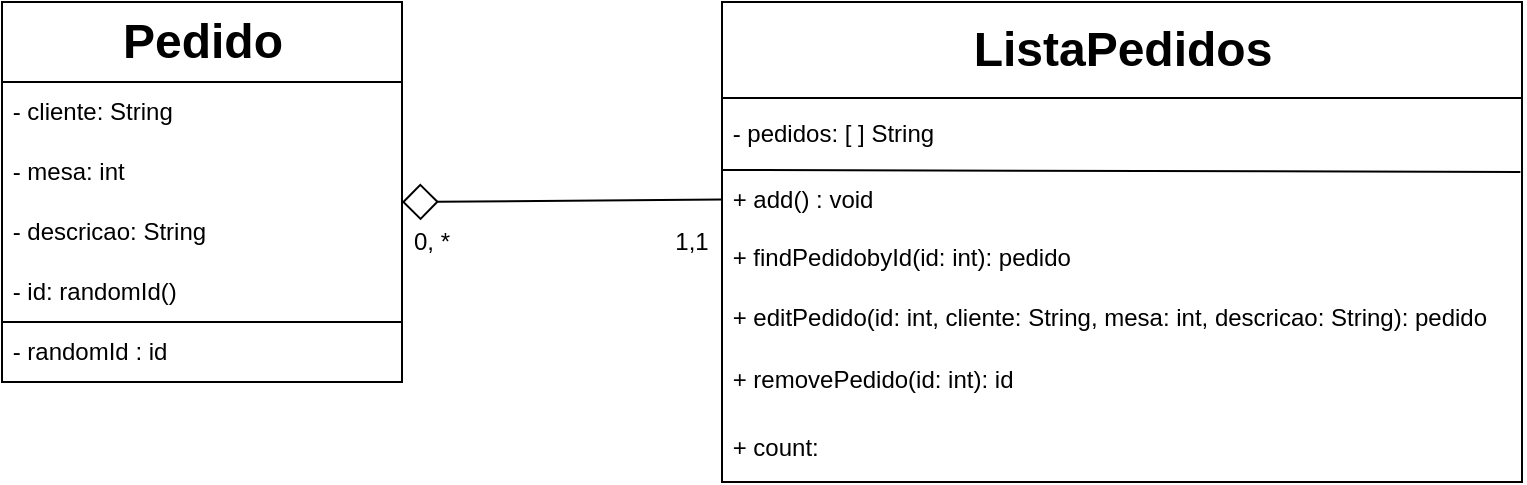 <mxfile>
    <diagram id="KEIYa3NnOHgRNgAtoO97" name="Página-1">
        <mxGraphModel dx="1723" dy="619" grid="1" gridSize="10" guides="1" tooltips="1" connect="1" arrows="1" fold="1" page="1" pageScale="1" pageWidth="827" pageHeight="1169" math="0" shadow="0">
            <root>
                <mxCell id="0"/>
                <mxCell id="1" parent="0"/>
                <mxCell id="12" value="" style="group" vertex="1" connectable="0" parent="1">
                    <mxGeometry x="-800" y="40" width="200" height="190" as="geometry"/>
                </mxCell>
                <mxCell id="2" value="" style="rounded=0;whiteSpace=wrap;html=1;" vertex="1" parent="12">
                    <mxGeometry width="200" height="190" as="geometry"/>
                </mxCell>
                <mxCell id="5" style="edgeStyle=none;html=1;exitX=0;exitY=1;exitDx=0;exitDy=0;endArrow=none;endFill=0;entryX=1;entryY=1;entryDx=0;entryDy=0;" edge="1" parent="12" source="4" target="4">
                    <mxGeometry relative="1" as="geometry">
                        <mxPoint x="208.333" y="40" as="targetPoint"/>
                    </mxGeometry>
                </mxCell>
                <mxCell id="4" value="Pedido" style="text;strokeColor=none;fillColor=none;html=1;fontSize=24;fontStyle=1;verticalAlign=middle;align=center;" vertex="1" parent="12">
                    <mxGeometry width="200" height="40" as="geometry"/>
                </mxCell>
                <mxCell id="6" value="&amp;nbsp;- cliente: String" style="text;html=1;strokeColor=none;fillColor=none;align=left;verticalAlign=middle;whiteSpace=wrap;rounded=0;" vertex="1" parent="12">
                    <mxGeometry y="40" width="200" height="30" as="geometry"/>
                </mxCell>
                <mxCell id="7" value="&amp;nbsp;- mesa: int" style="text;html=1;strokeColor=none;fillColor=none;align=left;verticalAlign=middle;whiteSpace=wrap;rounded=0;" vertex="1" parent="12">
                    <mxGeometry y="70" width="200" height="30" as="geometry"/>
                </mxCell>
                <mxCell id="8" value="&amp;nbsp;- descricao: String" style="text;html=1;strokeColor=none;fillColor=none;align=left;verticalAlign=middle;whiteSpace=wrap;rounded=0;" vertex="1" parent="12">
                    <mxGeometry y="100" width="200" height="30" as="geometry"/>
                </mxCell>
                <mxCell id="9" value="&amp;nbsp;- id: randomId()" style="text;html=1;strokeColor=none;fillColor=none;align=left;verticalAlign=middle;whiteSpace=wrap;rounded=0;" vertex="1" parent="12">
                    <mxGeometry y="130" width="200" height="30" as="geometry"/>
                </mxCell>
                <mxCell id="10" style="edgeStyle=none;html=1;exitX=0;exitY=1;exitDx=0;exitDy=0;entryX=1;entryY=1;entryDx=0;entryDy=0;endArrow=none;endFill=0;" edge="1" parent="12" source="9" target="9">
                    <mxGeometry relative="1" as="geometry"/>
                </mxCell>
                <mxCell id="11" value="&amp;nbsp;- randomId : id" style="text;html=1;strokeColor=none;fillColor=none;align=left;verticalAlign=middle;whiteSpace=wrap;rounded=0;" vertex="1" parent="12">
                    <mxGeometry y="160" width="200" height="30" as="geometry"/>
                </mxCell>
                <mxCell id="34" value="" style="group" vertex="1" connectable="0" parent="1">
                    <mxGeometry x="-440" y="40" width="400" height="240" as="geometry"/>
                </mxCell>
                <mxCell id="13" value="" style="rounded=0;whiteSpace=wrap;html=1;" vertex="1" parent="34">
                    <mxGeometry width="400" height="240" as="geometry"/>
                </mxCell>
                <mxCell id="15" value="ListaPedidos" style="text;strokeColor=none;fillColor=none;html=1;fontSize=24;fontStyle=1;verticalAlign=middle;align=center;" vertex="1" parent="34">
                    <mxGeometry width="400" height="48" as="geometry"/>
                </mxCell>
                <mxCell id="16" style="edgeStyle=none;html=1;exitX=0;exitY=1;exitDx=0;exitDy=0;entryX=1;entryY=1;entryDx=0;entryDy=0;endArrow=none;endFill=0;" edge="1" parent="34" source="15" target="15">
                    <mxGeometry relative="1" as="geometry"/>
                </mxCell>
                <mxCell id="29" style="edgeStyle=none;html=1;exitX=0;exitY=1;exitDx=0;exitDy=0;entryX=0.998;entryY=0.354;entryDx=0;entryDy=0;entryPerimeter=0;endArrow=none;endFill=0;" edge="1" parent="34" source="28" target="13">
                    <mxGeometry relative="1" as="geometry"/>
                </mxCell>
                <mxCell id="28" value="&amp;nbsp;- pedidos: [ ] String" style="text;html=1;strokeColor=none;fillColor=none;align=left;verticalAlign=middle;whiteSpace=wrap;rounded=0;" vertex="1" parent="34">
                    <mxGeometry y="48" width="400" height="36" as="geometry"/>
                </mxCell>
                <mxCell id="30" value="&amp;nbsp;+ add() : void" style="text;html=1;strokeColor=none;fillColor=none;align=left;verticalAlign=middle;whiteSpace=wrap;rounded=0;" vertex="1" parent="34">
                    <mxGeometry y="80.73" width="400" height="36" as="geometry"/>
                </mxCell>
                <mxCell id="31" value="&amp;nbsp;+ findPedidobyId(id: int): pedido" style="text;html=1;strokeColor=none;fillColor=none;align=left;verticalAlign=middle;whiteSpace=wrap;rounded=0;" vertex="1" parent="34">
                    <mxGeometry y="109.997" width="400" height="36" as="geometry"/>
                </mxCell>
                <mxCell id="32" value="&amp;nbsp;+ editPedido(id: int, cliente: String, mesa: int, descricao: String): pedido" style="text;html=1;strokeColor=none;fillColor=none;align=left;verticalAlign=middle;whiteSpace=wrap;rounded=0;" vertex="1" parent="34">
                    <mxGeometry y="139.997" width="400" height="36" as="geometry"/>
                </mxCell>
                <mxCell id="33" value="&amp;nbsp;+ removePedido(id: int): id" style="text;html=1;strokeColor=none;fillColor=none;align=left;verticalAlign=middle;whiteSpace=wrap;rounded=0;" vertex="1" parent="34">
                    <mxGeometry y="172" width="400" height="34" as="geometry"/>
                </mxCell>
                <mxCell id="36" value="&amp;nbsp;+ count:&amp;nbsp;" style="text;html=1;strokeColor=none;fillColor=none;align=left;verticalAlign=middle;whiteSpace=wrap;rounded=0;" vertex="1" parent="34">
                    <mxGeometry y="206" width="400" height="34" as="geometry"/>
                </mxCell>
                <mxCell id="38" style="edgeStyle=none;html=1;exitX=1;exitY=0;exitDx=0;exitDy=0;entryX=0;entryY=0.5;entryDx=0;entryDy=0;endArrow=none;endFill=0;startArrow=diamond;startFill=0;endSize=6;startSize=16;" edge="1" parent="1" source="8" target="30">
                    <mxGeometry relative="1" as="geometry"/>
                </mxCell>
                <mxCell id="39" value="1,1" style="text;html=1;strokeColor=none;fillColor=none;align=center;verticalAlign=middle;whiteSpace=wrap;rounded=0;" vertex="1" parent="1">
                    <mxGeometry x="-470" y="150" width="30" height="20" as="geometry"/>
                </mxCell>
                <mxCell id="40" value="0, *" style="text;html=1;strokeColor=none;fillColor=none;align=center;verticalAlign=middle;whiteSpace=wrap;rounded=0;" vertex="1" parent="1">
                    <mxGeometry x="-600" y="150" width="30" height="20" as="geometry"/>
                </mxCell>
            </root>
        </mxGraphModel>
    </diagram>
</mxfile>
